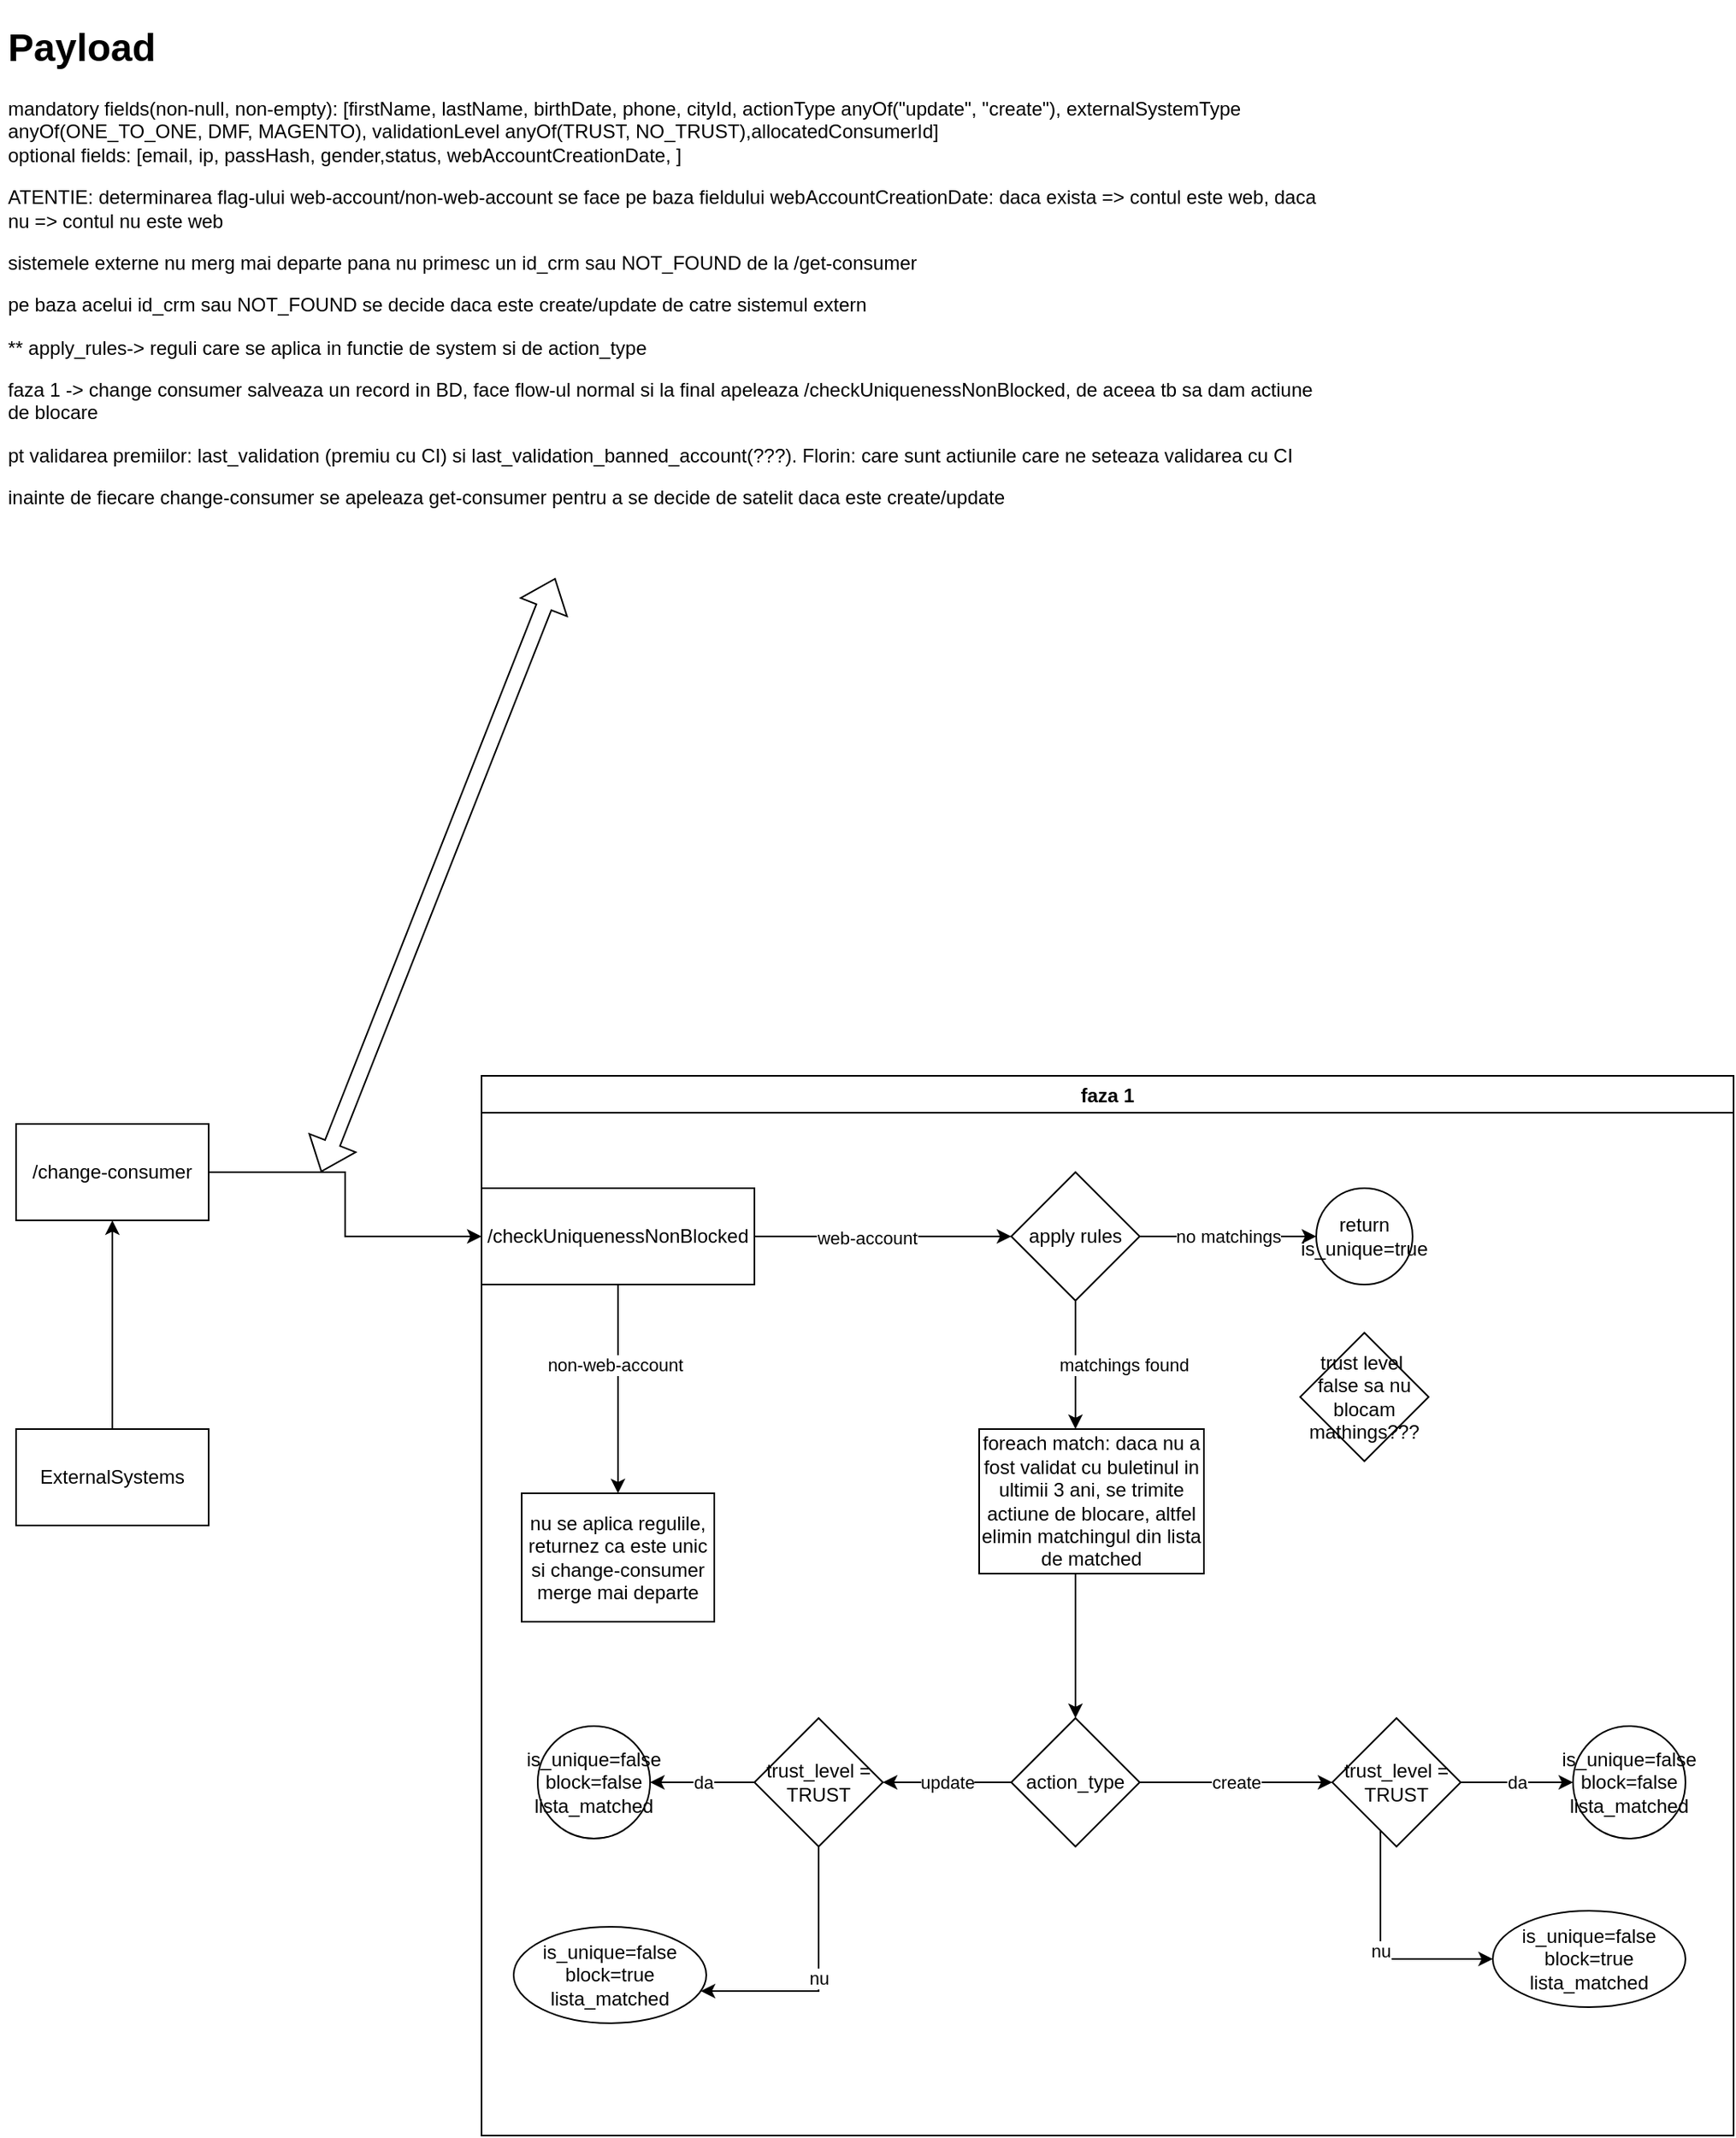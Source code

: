 <mxfile version="20.0.3" type="github">
  <diagram id="_MFETMW5BQF27gGuJFpG" name="Page-1">
    <mxGraphModel dx="1422" dy="1848" grid="1" gridSize="10" guides="1" tooltips="1" connect="1" arrows="1" fold="1" page="1" pageScale="1" pageWidth="850" pageHeight="1100" math="0" shadow="0">
      <root>
        <mxCell id="0" />
        <mxCell id="1" parent="0" />
        <mxCell id="A1XFiOuGBfOw8y14Zu5k-1" value="faza 1" style="swimlane;" vertex="1" parent="1">
          <mxGeometry x="320" y="50" width="780" height="660" as="geometry" />
        </mxCell>
        <mxCell id="A1XFiOuGBfOw8y14Zu5k-2" value="/checkUniquenessNonBlocked" style="rounded=0;whiteSpace=wrap;html=1;" vertex="1" parent="A1XFiOuGBfOw8y14Zu5k-1">
          <mxGeometry y="70" width="170" height="60" as="geometry" />
        </mxCell>
        <mxCell id="A1XFiOuGBfOw8y14Zu5k-14" value="nu se aplica regulile, returnez ca este unic si change-consumer merge mai departe" style="rounded=0;whiteSpace=wrap;html=1;" vertex="1" parent="A1XFiOuGBfOw8y14Zu5k-1">
          <mxGeometry x="25" y="260" width="120" height="80" as="geometry" />
        </mxCell>
        <mxCell id="A1XFiOuGBfOw8y14Zu5k-10" style="edgeStyle=orthogonalEdgeStyle;rounded=0;orthogonalLoop=1;jettySize=auto;html=1;" edge="1" parent="A1XFiOuGBfOw8y14Zu5k-1" source="A1XFiOuGBfOw8y14Zu5k-2" target="A1XFiOuGBfOw8y14Zu5k-18">
          <mxGeometry relative="1" as="geometry">
            <mxPoint x="330" y="100" as="targetPoint" />
          </mxGeometry>
        </mxCell>
        <mxCell id="A1XFiOuGBfOw8y14Zu5k-11" value="web-account" style="edgeLabel;html=1;align=center;verticalAlign=middle;resizable=0;points=[];" vertex="1" connectable="0" parent="A1XFiOuGBfOw8y14Zu5k-10">
          <mxGeometry x="-0.125" y="-1" relative="1" as="geometry">
            <mxPoint as="offset" />
          </mxGeometry>
        </mxCell>
        <mxCell id="A1XFiOuGBfOw8y14Zu5k-18" value="apply rules" style="rhombus;whiteSpace=wrap;html=1;" vertex="1" parent="A1XFiOuGBfOw8y14Zu5k-1">
          <mxGeometry x="330" y="60" width="80" height="80" as="geometry" />
        </mxCell>
        <mxCell id="A1XFiOuGBfOw8y14Zu5k-19" value="no matchings" style="edgeStyle=orthogonalEdgeStyle;rounded=0;orthogonalLoop=1;jettySize=auto;html=1;" edge="1" parent="A1XFiOuGBfOw8y14Zu5k-1" source="A1XFiOuGBfOw8y14Zu5k-18" target="A1XFiOuGBfOw8y14Zu5k-21">
          <mxGeometry relative="1" as="geometry">
            <mxPoint x="490" y="80" as="targetPoint" />
          </mxGeometry>
        </mxCell>
        <mxCell id="A1XFiOuGBfOw8y14Zu5k-21" value="return is_unique=true" style="ellipse;whiteSpace=wrap;html=1;rounded=0;" vertex="1" parent="A1XFiOuGBfOw8y14Zu5k-1">
          <mxGeometry x="520" y="70" width="60" height="60" as="geometry" />
        </mxCell>
        <mxCell id="A1XFiOuGBfOw8y14Zu5k-29" style="edgeStyle=orthogonalEdgeStyle;rounded=0;orthogonalLoop=1;jettySize=auto;html=1;" edge="1" parent="A1XFiOuGBfOw8y14Zu5k-1" source="A1XFiOuGBfOw8y14Zu5k-25" target="A1XFiOuGBfOw8y14Zu5k-30">
          <mxGeometry relative="1" as="geometry">
            <mxPoint x="370" y="400" as="targetPoint" />
            <Array as="points">
              <mxPoint x="370" y="340" />
              <mxPoint x="370" y="340" />
            </Array>
          </mxGeometry>
        </mxCell>
        <mxCell id="A1XFiOuGBfOw8y14Zu5k-25" value="foreach match: daca nu a fost validat cu buletinul in ultimii 3 ani, se trimite actiune de blocare, altfel elimin matchingul din lista de matched" style="rounded=0;whiteSpace=wrap;html=1;" vertex="1" parent="A1XFiOuGBfOw8y14Zu5k-1">
          <mxGeometry x="310" y="220" width="140" height="90" as="geometry" />
        </mxCell>
        <mxCell id="A1XFiOuGBfOw8y14Zu5k-35" value="update" style="edgeStyle=orthogonalEdgeStyle;rounded=0;orthogonalLoop=1;jettySize=auto;html=1;" edge="1" parent="A1XFiOuGBfOw8y14Zu5k-1" source="A1XFiOuGBfOw8y14Zu5k-30" target="A1XFiOuGBfOw8y14Zu5k-34">
          <mxGeometry relative="1" as="geometry" />
        </mxCell>
        <mxCell id="A1XFiOuGBfOw8y14Zu5k-41" value="create" style="edgeStyle=orthogonalEdgeStyle;rounded=0;orthogonalLoop=1;jettySize=auto;html=1;entryX=0;entryY=0.5;entryDx=0;entryDy=0;" edge="1" parent="A1XFiOuGBfOw8y14Zu5k-1" source="A1XFiOuGBfOw8y14Zu5k-30" target="A1XFiOuGBfOw8y14Zu5k-42">
          <mxGeometry relative="1" as="geometry" />
        </mxCell>
        <mxCell id="A1XFiOuGBfOw8y14Zu5k-30" value="action_type" style="rhombus;whiteSpace=wrap;html=1;" vertex="1" parent="A1XFiOuGBfOw8y14Zu5k-1">
          <mxGeometry x="330" y="400" width="80" height="80" as="geometry" />
        </mxCell>
        <mxCell id="A1XFiOuGBfOw8y14Zu5k-34" value="trust_level = TRUST" style="rhombus;whiteSpace=wrap;html=1;" vertex="1" parent="A1XFiOuGBfOw8y14Zu5k-1">
          <mxGeometry x="170" y="400" width="80" height="80" as="geometry" />
        </mxCell>
        <mxCell id="A1XFiOuGBfOw8y14Zu5k-38" value="is_unique=false&lt;br&gt;block=true&lt;br&gt;lista_matched" style="ellipse;whiteSpace=wrap;html=1;" vertex="1" parent="A1XFiOuGBfOw8y14Zu5k-1">
          <mxGeometry x="20" y="530" width="120" height="60" as="geometry" />
        </mxCell>
        <mxCell id="A1XFiOuGBfOw8y14Zu5k-39" value="nu" style="edgeStyle=orthogonalEdgeStyle;rounded=0;orthogonalLoop=1;jettySize=auto;html=1;" edge="1" parent="A1XFiOuGBfOw8y14Zu5k-1" source="A1XFiOuGBfOw8y14Zu5k-34" target="A1XFiOuGBfOw8y14Zu5k-38">
          <mxGeometry relative="1" as="geometry">
            <Array as="points">
              <mxPoint x="210" y="570" />
            </Array>
          </mxGeometry>
        </mxCell>
        <mxCell id="A1XFiOuGBfOw8y14Zu5k-40" value="is_unique=false&lt;br&gt;block=true&lt;br&gt;lista_matched" style="ellipse;whiteSpace=wrap;html=1;" vertex="1" parent="A1XFiOuGBfOw8y14Zu5k-1">
          <mxGeometry x="630" y="520" width="120" height="60" as="geometry" />
        </mxCell>
        <mxCell id="A1XFiOuGBfOw8y14Zu5k-36" value="is_unique=false&lt;br&gt;block=false&lt;br&gt;lista_matched" style="ellipse;whiteSpace=wrap;html=1;" vertex="1" parent="A1XFiOuGBfOw8y14Zu5k-1">
          <mxGeometry x="35" y="405" width="70" height="70" as="geometry" />
        </mxCell>
        <mxCell id="A1XFiOuGBfOw8y14Zu5k-37" value="da" style="edgeStyle=orthogonalEdgeStyle;rounded=0;orthogonalLoop=1;jettySize=auto;html=1;" edge="1" parent="A1XFiOuGBfOw8y14Zu5k-1" source="A1XFiOuGBfOw8y14Zu5k-34" target="A1XFiOuGBfOw8y14Zu5k-36">
          <mxGeometry relative="1" as="geometry" />
        </mxCell>
        <mxCell id="A1XFiOuGBfOw8y14Zu5k-43" value="nu" style="edgeStyle=orthogonalEdgeStyle;rounded=0;orthogonalLoop=1;jettySize=auto;html=1;entryX=0;entryY=0.5;entryDx=0;entryDy=0;" edge="1" parent="A1XFiOuGBfOw8y14Zu5k-1" source="A1XFiOuGBfOw8y14Zu5k-42" target="A1XFiOuGBfOw8y14Zu5k-40">
          <mxGeometry relative="1" as="geometry">
            <Array as="points">
              <mxPoint x="560" y="550" />
            </Array>
          </mxGeometry>
        </mxCell>
        <mxCell id="A1XFiOuGBfOw8y14Zu5k-45" value="da" style="edgeStyle=orthogonalEdgeStyle;rounded=0;orthogonalLoop=1;jettySize=auto;html=1;" edge="1" parent="A1XFiOuGBfOw8y14Zu5k-1" source="A1XFiOuGBfOw8y14Zu5k-42" target="A1XFiOuGBfOw8y14Zu5k-44">
          <mxGeometry relative="1" as="geometry" />
        </mxCell>
        <mxCell id="A1XFiOuGBfOw8y14Zu5k-42" value="trust_level = TRUST" style="rhombus;whiteSpace=wrap;html=1;" vertex="1" parent="A1XFiOuGBfOw8y14Zu5k-1">
          <mxGeometry x="530" y="400" width="80" height="80" as="geometry" />
        </mxCell>
        <mxCell id="A1XFiOuGBfOw8y14Zu5k-44" value="is_unique=false&lt;br&gt;block=false&lt;br&gt;lista_matched" style="ellipse;whiteSpace=wrap;html=1;" vertex="1" parent="A1XFiOuGBfOw8y14Zu5k-1">
          <mxGeometry x="680" y="405" width="70" height="70" as="geometry" />
        </mxCell>
        <mxCell id="A1XFiOuGBfOw8y14Zu5k-46" value="trust level&amp;nbsp;&lt;br&gt;false sa nu blocam mathings???" style="rhombus;whiteSpace=wrap;html=1;" vertex="1" parent="A1XFiOuGBfOw8y14Zu5k-1">
          <mxGeometry x="510" y="160" width="80" height="80" as="geometry" />
        </mxCell>
        <mxCell id="A1XFiOuGBfOw8y14Zu5k-5" style="edgeStyle=orthogonalEdgeStyle;rounded=0;orthogonalLoop=1;jettySize=auto;html=1;" edge="1" parent="1" source="A1XFiOuGBfOw8y14Zu5k-3" target="A1XFiOuGBfOw8y14Zu5k-4">
          <mxGeometry relative="1" as="geometry" />
        </mxCell>
        <mxCell id="A1XFiOuGBfOw8y14Zu5k-3" value="ExternalSystems" style="rounded=0;whiteSpace=wrap;html=1;" vertex="1" parent="1">
          <mxGeometry x="30" y="270" width="120" height="60" as="geometry" />
        </mxCell>
        <mxCell id="A1XFiOuGBfOw8y14Zu5k-6" style="edgeStyle=orthogonalEdgeStyle;rounded=0;orthogonalLoop=1;jettySize=auto;html=1;" edge="1" parent="1" source="A1XFiOuGBfOw8y14Zu5k-4" target="A1XFiOuGBfOw8y14Zu5k-2">
          <mxGeometry relative="1" as="geometry" />
        </mxCell>
        <mxCell id="A1XFiOuGBfOw8y14Zu5k-4" value="/change-consumer" style="rounded=0;whiteSpace=wrap;html=1;" vertex="1" parent="1">
          <mxGeometry x="30" y="80" width="120" height="60" as="geometry" />
        </mxCell>
        <mxCell id="A1XFiOuGBfOw8y14Zu5k-8" value="" style="shape=flexArrow;endArrow=classic;startArrow=classic;html=1;rounded=0;" edge="1" parent="1" target="A1XFiOuGBfOw8y14Zu5k-9">
          <mxGeometry width="100" height="100" relative="1" as="geometry">
            <mxPoint x="220" y="110" as="sourcePoint" />
            <mxPoint x="439.5" y="-178" as="targetPoint" />
          </mxGeometry>
        </mxCell>
        <mxCell id="A1XFiOuGBfOw8y14Zu5k-9" value="&lt;h1&gt;Payload&lt;/h1&gt;&lt;span style=&quot;text-align: center;&quot;&gt;mandatory fields(non-null, non-empty): [firstName, lastName, birthDate, phone, cityId, actionType anyOf(&quot;update&quot;, &quot;create&quot;), externalSystemType anyOf(ONE_TO_ONE, DMF, MAGENTO), validationLevel anyOf(TRUST, NO_TRUST),&lt;/span&gt;&lt;span style=&quot;text-align: center;&quot;&gt;allocatedConsumerId&lt;/span&gt;&lt;span style=&quot;text-align: center;&quot;&gt;]&lt;br&gt;optional fields: [email, ip, passHash, gender,&lt;/span&gt;&lt;span style=&quot;text-align: center;&quot;&gt;status,&amp;nbsp;&lt;/span&gt;&lt;span style=&quot;text-align: center;&quot;&gt;webAccountCreationDate, ]&lt;br&gt;&lt;/span&gt;&lt;p&gt;ATENTIE: determinarea flag-ului web-account/non-web-account se face pe baza fieldului webAccountCreationDate: daca exista =&amp;gt; contul este web, daca nu =&amp;gt; contul nu este web&lt;/p&gt;&lt;p&gt;sistemele externe nu merg mai departe pana nu primesc un id_crm sau NOT_FOUND de la /get-consumer&lt;/p&gt;&lt;p&gt;pe baza acelui id_crm sau NOT_FOUND se decide daca este create/update de catre sistemul extern&lt;/p&gt;&lt;p&gt;** apply_rules-&amp;gt; reguli care se aplica in functie de system si de action_type&lt;/p&gt;&lt;p&gt;faza 1 -&amp;gt; change consumer salveaza un record in BD, face flow-ul normal si la final apeleaza /checkUniquenessNonBlocked, de aceea tb sa dam actiune de blocare&lt;/p&gt;&lt;p&gt;pt validarea premiilor: last_validation (premiu cu CI) si last_validation_banned_account(???). Florin: care sunt actiunile care ne seteaza validarea cu CI&lt;/p&gt;&lt;p&gt;inainte de fiecare change-consumer se apeleaza get-consumer pentru a se decide de satelit daca este create/update&lt;/p&gt;&lt;p&gt;&lt;br&gt;&lt;/p&gt;&lt;p&gt;&lt;br&gt;&lt;/p&gt;" style="text;html=1;strokeColor=none;fillColor=none;spacing=5;spacingTop=-20;whiteSpace=wrap;overflow=hidden;rounded=0;" vertex="1" parent="1">
          <mxGeometry x="20" y="-610" width="830" height="350" as="geometry" />
        </mxCell>
        <mxCell id="A1XFiOuGBfOw8y14Zu5k-12" style="edgeStyle=orthogonalEdgeStyle;rounded=0;orthogonalLoop=1;jettySize=auto;html=1;" edge="1" parent="1" source="A1XFiOuGBfOw8y14Zu5k-2">
          <mxGeometry relative="1" as="geometry">
            <mxPoint x="405" y="310" as="targetPoint" />
          </mxGeometry>
        </mxCell>
        <mxCell id="A1XFiOuGBfOw8y14Zu5k-13" value="non-web-account" style="edgeLabel;html=1;align=center;verticalAlign=middle;resizable=0;points=[];" vertex="1" connectable="0" parent="A1XFiOuGBfOw8y14Zu5k-12">
          <mxGeometry x="-0.231" y="-2" relative="1" as="geometry">
            <mxPoint as="offset" />
          </mxGeometry>
        </mxCell>
        <mxCell id="A1XFiOuGBfOw8y14Zu5k-24" value="matchings found" style="edgeStyle=orthogonalEdgeStyle;rounded=0;orthogonalLoop=1;jettySize=auto;html=1;" edge="1" parent="1" source="A1XFiOuGBfOw8y14Zu5k-18">
          <mxGeometry y="30" relative="1" as="geometry">
            <mxPoint x="690" y="270" as="targetPoint" />
            <mxPoint as="offset" />
          </mxGeometry>
        </mxCell>
      </root>
    </mxGraphModel>
  </diagram>
</mxfile>
